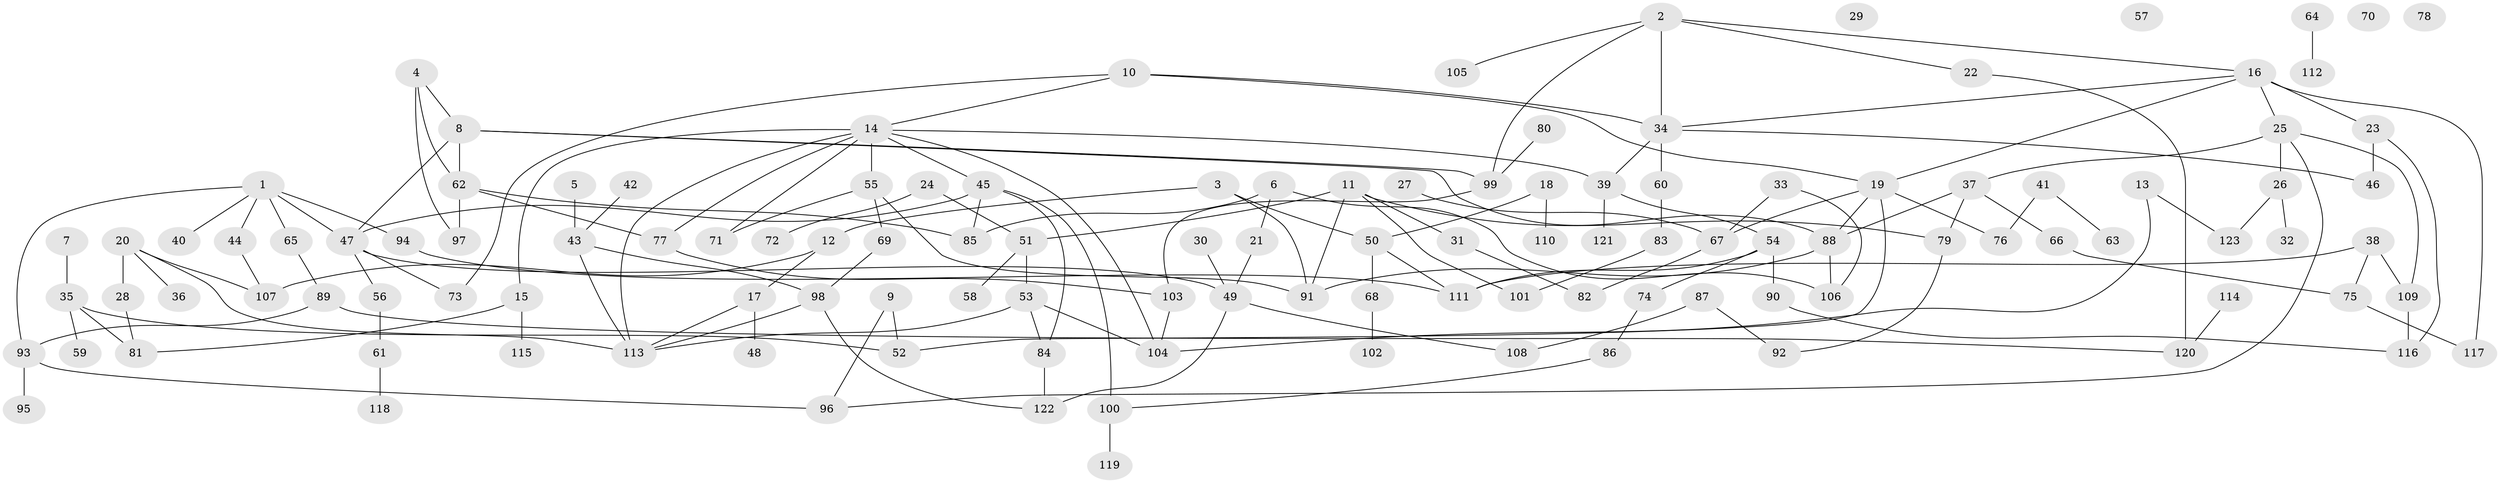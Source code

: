// Generated by graph-tools (version 1.1) at 2025/13/03/09/25 04:13:10]
// undirected, 123 vertices, 165 edges
graph export_dot {
graph [start="1"]
  node [color=gray90,style=filled];
  1;
  2;
  3;
  4;
  5;
  6;
  7;
  8;
  9;
  10;
  11;
  12;
  13;
  14;
  15;
  16;
  17;
  18;
  19;
  20;
  21;
  22;
  23;
  24;
  25;
  26;
  27;
  28;
  29;
  30;
  31;
  32;
  33;
  34;
  35;
  36;
  37;
  38;
  39;
  40;
  41;
  42;
  43;
  44;
  45;
  46;
  47;
  48;
  49;
  50;
  51;
  52;
  53;
  54;
  55;
  56;
  57;
  58;
  59;
  60;
  61;
  62;
  63;
  64;
  65;
  66;
  67;
  68;
  69;
  70;
  71;
  72;
  73;
  74;
  75;
  76;
  77;
  78;
  79;
  80;
  81;
  82;
  83;
  84;
  85;
  86;
  87;
  88;
  89;
  90;
  91;
  92;
  93;
  94;
  95;
  96;
  97;
  98;
  99;
  100;
  101;
  102;
  103;
  104;
  105;
  106;
  107;
  108;
  109;
  110;
  111;
  112;
  113;
  114;
  115;
  116;
  117;
  118;
  119;
  120;
  121;
  122;
  123;
  1 -- 40;
  1 -- 44;
  1 -- 47;
  1 -- 65;
  1 -- 93;
  1 -- 94;
  2 -- 16;
  2 -- 22;
  2 -- 34;
  2 -- 99;
  2 -- 105;
  3 -- 12;
  3 -- 50;
  3 -- 91;
  4 -- 8;
  4 -- 62;
  4 -- 97;
  5 -- 43;
  6 -- 21;
  6 -- 85;
  6 -- 106;
  7 -- 35;
  8 -- 47;
  8 -- 62;
  8 -- 88;
  8 -- 99;
  9 -- 52;
  9 -- 96;
  10 -- 14;
  10 -- 19;
  10 -- 34;
  10 -- 73;
  11 -- 31;
  11 -- 51;
  11 -- 79;
  11 -- 91;
  11 -- 101;
  12 -- 17;
  12 -- 107;
  13 -- 104;
  13 -- 123;
  14 -- 15;
  14 -- 39;
  14 -- 45;
  14 -- 55;
  14 -- 71;
  14 -- 77;
  14 -- 104;
  14 -- 113;
  15 -- 81;
  15 -- 115;
  16 -- 19;
  16 -- 23;
  16 -- 25;
  16 -- 34;
  16 -- 117;
  17 -- 48;
  17 -- 113;
  18 -- 50;
  18 -- 110;
  19 -- 52;
  19 -- 67;
  19 -- 76;
  19 -- 88;
  20 -- 28;
  20 -- 36;
  20 -- 107;
  20 -- 113;
  21 -- 49;
  22 -- 120;
  23 -- 46;
  23 -- 116;
  24 -- 51;
  24 -- 72;
  25 -- 26;
  25 -- 37;
  25 -- 96;
  25 -- 109;
  26 -- 32;
  26 -- 123;
  27 -- 67;
  28 -- 81;
  30 -- 49;
  31 -- 82;
  33 -- 67;
  33 -- 106;
  34 -- 39;
  34 -- 46;
  34 -- 60;
  35 -- 52;
  35 -- 59;
  35 -- 81;
  37 -- 66;
  37 -- 79;
  37 -- 88;
  38 -- 75;
  38 -- 109;
  38 -- 111;
  39 -- 54;
  39 -- 121;
  41 -- 63;
  41 -- 76;
  42 -- 43;
  43 -- 98;
  43 -- 113;
  44 -- 107;
  45 -- 47;
  45 -- 84;
  45 -- 85;
  45 -- 100;
  47 -- 49;
  47 -- 56;
  47 -- 73;
  49 -- 108;
  49 -- 122;
  50 -- 68;
  50 -- 111;
  51 -- 53;
  51 -- 58;
  53 -- 84;
  53 -- 104;
  53 -- 113;
  54 -- 74;
  54 -- 90;
  54 -- 111;
  55 -- 69;
  55 -- 71;
  55 -- 91;
  56 -- 61;
  60 -- 83;
  61 -- 118;
  62 -- 77;
  62 -- 85;
  62 -- 97;
  64 -- 112;
  65 -- 89;
  66 -- 75;
  67 -- 82;
  68 -- 102;
  69 -- 98;
  74 -- 86;
  75 -- 117;
  77 -- 103;
  79 -- 92;
  80 -- 99;
  83 -- 101;
  84 -- 122;
  86 -- 100;
  87 -- 92;
  87 -- 108;
  88 -- 91;
  88 -- 106;
  89 -- 93;
  89 -- 120;
  90 -- 116;
  93 -- 95;
  93 -- 96;
  94 -- 111;
  98 -- 113;
  98 -- 122;
  99 -- 103;
  100 -- 119;
  103 -- 104;
  109 -- 116;
  114 -- 120;
}

